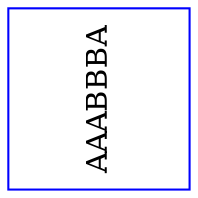 digraph t12_gr9 {
 rankdir=LR;
 orientation=landscape;
 size = 10;


1   [shape="square",label="AAABBBA",color="blue", pos="1,1!"];

}




